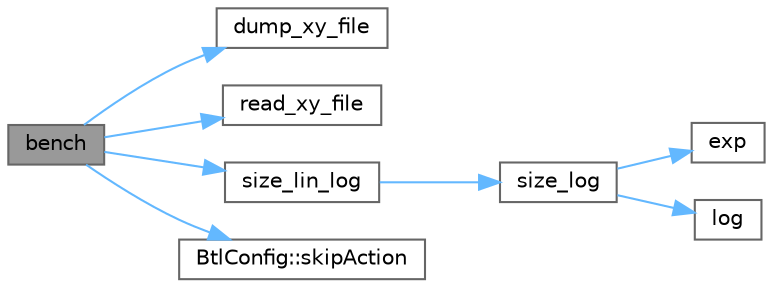 digraph "bench"
{
 // LATEX_PDF_SIZE
  bgcolor="transparent";
  edge [fontname=Helvetica,fontsize=10,labelfontname=Helvetica,labelfontsize=10];
  node [fontname=Helvetica,fontsize=10,shape=box,height=0.2,width=0.4];
  rankdir="LR";
  Node1 [id="Node000001",label="bench",height=0.2,width=0.4,color="gray40", fillcolor="grey60", style="filled", fontcolor="black",tooltip=" "];
  Node1 -> Node2 [id="edge1_Node000001_Node000002",color="steelblue1",style="solid",tooltip=" "];
  Node2 [id="Node000002",label="dump_xy_file",height=0.2,width=0.4,color="grey40", fillcolor="white", style="filled",URL="$xy__file_8hh.html#aa2d17b18e811bd37cc63b75d78fbad02",tooltip=" "];
  Node1 -> Node3 [id="edge2_Node000001_Node000003",color="steelblue1",style="solid",tooltip=" "];
  Node3 [id="Node000003",label="read_xy_file",height=0.2,width=0.4,color="grey40", fillcolor="white", style="filled",URL="$regularize_8cxx.html#a1dff39d28dd2eff83ce9d688cd4d6176",tooltip=" "];
  Node1 -> Node4 [id="edge3_Node000001_Node000004",color="steelblue1",style="solid",tooltip=" "];
  Node4 [id="Node000004",label="size_lin_log",height=0.2,width=0.4,color="grey40", fillcolor="white", style="filled",URL="$size__lin__log_8hh.html#a4728dbf73a1c9b1d78f3e345a87ab839",tooltip=" "];
  Node4 -> Node5 [id="edge4_Node000004_Node000005",color="steelblue1",style="solid",tooltip=" "];
  Node5 [id="Node000005",label="size_log",height=0.2,width=0.4,color="grey40", fillcolor="white", style="filled",URL="$size__log_8hh.html#a5291a0d15b63e631ba8c0767e2329e8a",tooltip=" "];
  Node5 -> Node6 [id="edge5_Node000005_Node000006",color="steelblue1",style="solid",tooltip=" "];
  Node6 [id="Node000006",label="exp",height=0.2,width=0.4,color="grey40", fillcolor="white", style="filled",URL="$_array_cwise_unary_ops_8h.html#a2500b5d4f377a445cb98d3f1facfa1cf",tooltip=" "];
  Node5 -> Node7 [id="edge6_Node000005_Node000007",color="steelblue1",style="solid",tooltip=" "];
  Node7 [id="Node000007",label="log",height=0.2,width=0.4,color="grey40", fillcolor="white", style="filled",URL="$_array_cwise_unary_ops_8h.html#a48e72df6412ca98881afcd657352a1d5",tooltip=" "];
  Node1 -> Node8 [id="edge7_Node000001_Node000008",color="steelblue1",style="solid",tooltip=" "];
  Node8 [id="Node000008",label="BtlConfig::skipAction",height=0.2,width=0.4,color="grey40", fillcolor="white", style="filled",URL="$class_btl_config.html#aa1184fa46feaaf4b78ee67142966b869",tooltip=" "];
}
